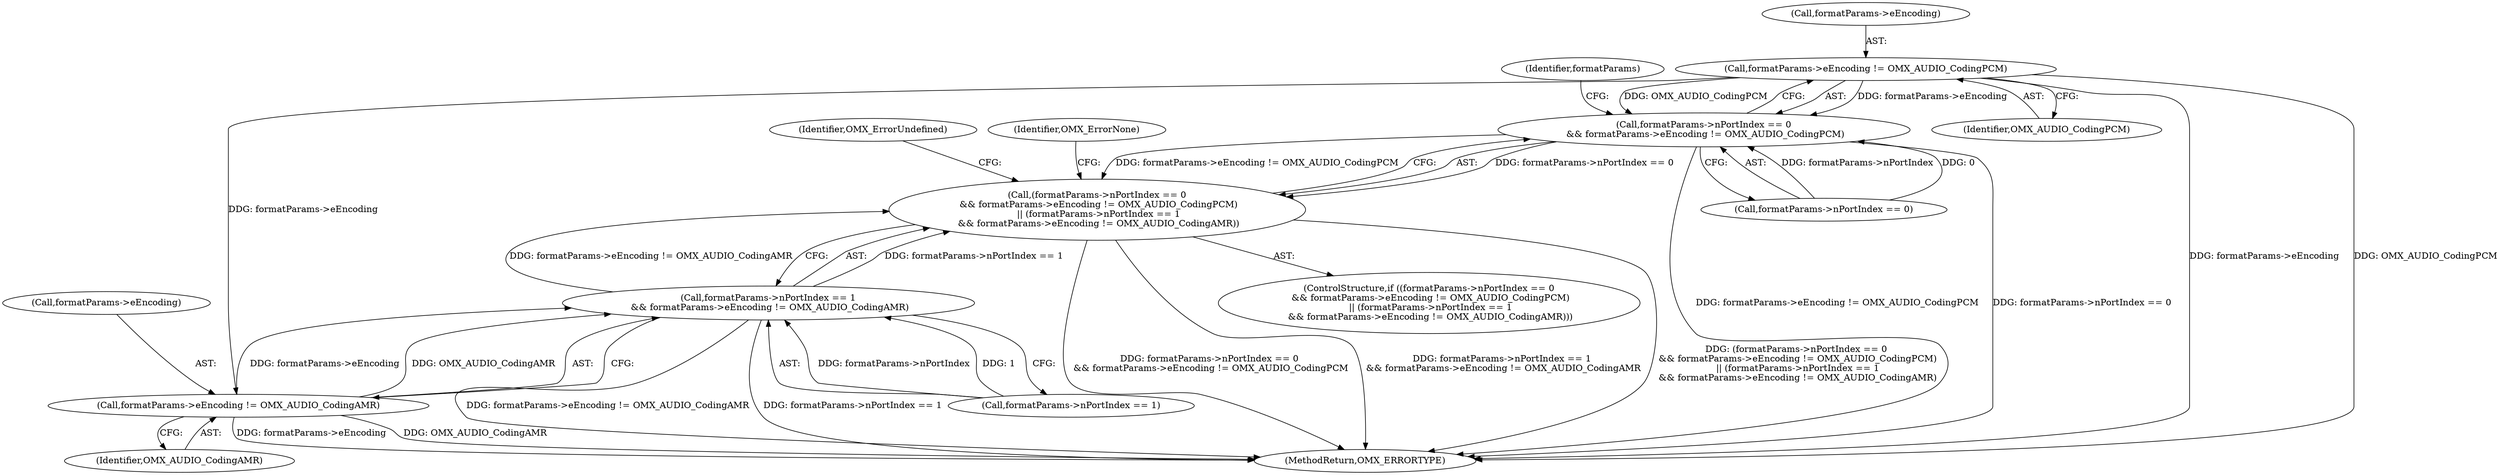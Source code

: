 digraph "0_Android_295c883fe3105b19bcd0f9e07d54c6b589fc5bff_11@pointer" {
"1000179" [label="(Call,formatParams->eEncoding != OMX_AUDIO_CodingPCM)"];
"1000173" [label="(Call,formatParams->nPortIndex == 0\n && formatParams->eEncoding != OMX_AUDIO_CodingPCM)"];
"1000172" [label="(Call,(formatParams->nPortIndex == 0\n && formatParams->eEncoding != OMX_AUDIO_CodingPCM)\n || (formatParams->nPortIndex == 1\n && formatParams->eEncoding != OMX_AUDIO_CodingAMR))"];
"1000190" [label="(Call,formatParams->eEncoding != OMX_AUDIO_CodingAMR)"];
"1000184" [label="(Call,formatParams->nPortIndex == 1\n && formatParams->eEncoding != OMX_AUDIO_CodingAMR)"];
"1000199" [label="(Identifier,OMX_ErrorNone)"];
"1000190" [label="(Call,formatParams->eEncoding != OMX_AUDIO_CodingAMR)"];
"1000180" [label="(Call,formatParams->eEncoding)"];
"1000174" [label="(Call,formatParams->nPortIndex == 0)"];
"1000171" [label="(ControlStructure,if ((formatParams->nPortIndex == 0\n && formatParams->eEncoding != OMX_AUDIO_CodingPCM)\n || (formatParams->nPortIndex == 1\n && formatParams->eEncoding != OMX_AUDIO_CodingAMR)))"];
"1000191" [label="(Call,formatParams->eEncoding)"];
"1000172" [label="(Call,(formatParams->nPortIndex == 0\n && formatParams->eEncoding != OMX_AUDIO_CodingPCM)\n || (formatParams->nPortIndex == 1\n && formatParams->eEncoding != OMX_AUDIO_CodingAMR))"];
"1000194" [label="(Identifier,OMX_AUDIO_CodingAMR)"];
"1000187" [label="(Identifier,formatParams)"];
"1000345" [label="(MethodReturn,OMX_ERRORTYPE)"];
"1000173" [label="(Call,formatParams->nPortIndex == 0\n && formatParams->eEncoding != OMX_AUDIO_CodingPCM)"];
"1000183" [label="(Identifier,OMX_AUDIO_CodingPCM)"];
"1000184" [label="(Call,formatParams->nPortIndex == 1\n && formatParams->eEncoding != OMX_AUDIO_CodingAMR)"];
"1000185" [label="(Call,formatParams->nPortIndex == 1)"];
"1000179" [label="(Call,formatParams->eEncoding != OMX_AUDIO_CodingPCM)"];
"1000197" [label="(Identifier,OMX_ErrorUndefined)"];
"1000179" -> "1000173"  [label="AST: "];
"1000179" -> "1000183"  [label="CFG: "];
"1000180" -> "1000179"  [label="AST: "];
"1000183" -> "1000179"  [label="AST: "];
"1000173" -> "1000179"  [label="CFG: "];
"1000179" -> "1000345"  [label="DDG: formatParams->eEncoding"];
"1000179" -> "1000345"  [label="DDG: OMX_AUDIO_CodingPCM"];
"1000179" -> "1000173"  [label="DDG: formatParams->eEncoding"];
"1000179" -> "1000173"  [label="DDG: OMX_AUDIO_CodingPCM"];
"1000179" -> "1000190"  [label="DDG: formatParams->eEncoding"];
"1000173" -> "1000172"  [label="AST: "];
"1000173" -> "1000174"  [label="CFG: "];
"1000174" -> "1000173"  [label="AST: "];
"1000187" -> "1000173"  [label="CFG: "];
"1000172" -> "1000173"  [label="CFG: "];
"1000173" -> "1000345"  [label="DDG: formatParams->eEncoding != OMX_AUDIO_CodingPCM"];
"1000173" -> "1000345"  [label="DDG: formatParams->nPortIndex == 0"];
"1000173" -> "1000172"  [label="DDG: formatParams->nPortIndex == 0"];
"1000173" -> "1000172"  [label="DDG: formatParams->eEncoding != OMX_AUDIO_CodingPCM"];
"1000174" -> "1000173"  [label="DDG: formatParams->nPortIndex"];
"1000174" -> "1000173"  [label="DDG: 0"];
"1000172" -> "1000171"  [label="AST: "];
"1000172" -> "1000184"  [label="CFG: "];
"1000184" -> "1000172"  [label="AST: "];
"1000197" -> "1000172"  [label="CFG: "];
"1000199" -> "1000172"  [label="CFG: "];
"1000172" -> "1000345"  [label="DDG: formatParams->nPortIndex == 1\n && formatParams->eEncoding != OMX_AUDIO_CodingAMR"];
"1000172" -> "1000345"  [label="DDG: (formatParams->nPortIndex == 0\n && formatParams->eEncoding != OMX_AUDIO_CodingPCM)\n || (formatParams->nPortIndex == 1\n && formatParams->eEncoding != OMX_AUDIO_CodingAMR)"];
"1000172" -> "1000345"  [label="DDG: formatParams->nPortIndex == 0\n && formatParams->eEncoding != OMX_AUDIO_CodingPCM"];
"1000184" -> "1000172"  [label="DDG: formatParams->nPortIndex == 1"];
"1000184" -> "1000172"  [label="DDG: formatParams->eEncoding != OMX_AUDIO_CodingAMR"];
"1000190" -> "1000184"  [label="AST: "];
"1000190" -> "1000194"  [label="CFG: "];
"1000191" -> "1000190"  [label="AST: "];
"1000194" -> "1000190"  [label="AST: "];
"1000184" -> "1000190"  [label="CFG: "];
"1000190" -> "1000345"  [label="DDG: OMX_AUDIO_CodingAMR"];
"1000190" -> "1000345"  [label="DDG: formatParams->eEncoding"];
"1000190" -> "1000184"  [label="DDG: formatParams->eEncoding"];
"1000190" -> "1000184"  [label="DDG: OMX_AUDIO_CodingAMR"];
"1000184" -> "1000185"  [label="CFG: "];
"1000185" -> "1000184"  [label="AST: "];
"1000184" -> "1000345"  [label="DDG: formatParams->nPortIndex == 1"];
"1000184" -> "1000345"  [label="DDG: formatParams->eEncoding != OMX_AUDIO_CodingAMR"];
"1000185" -> "1000184"  [label="DDG: formatParams->nPortIndex"];
"1000185" -> "1000184"  [label="DDG: 1"];
}
